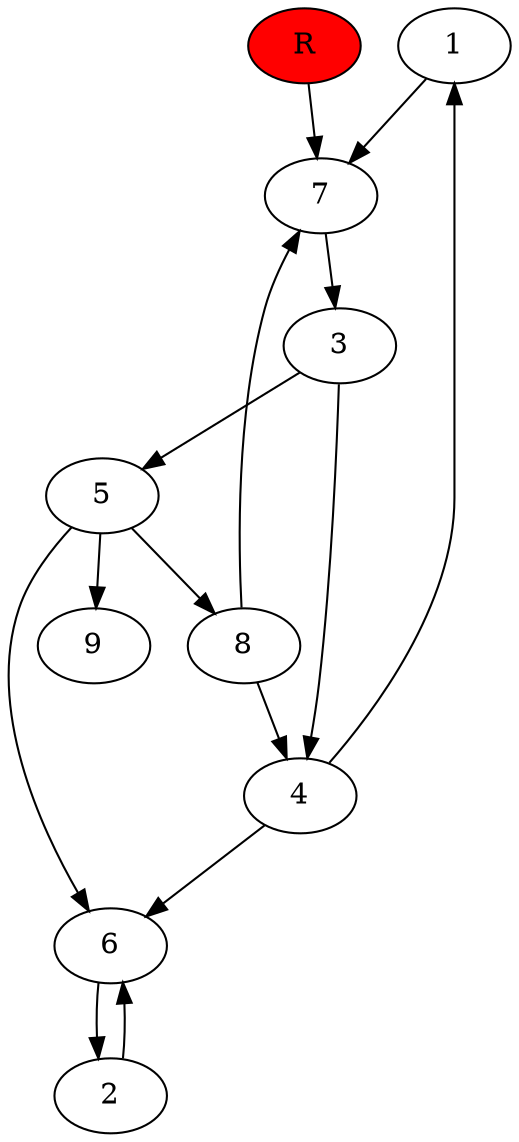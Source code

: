 digraph prb19755 {
	1
	2
	3
	4
	5
	6
	7
	8
	R [fillcolor="#ff0000" style=filled]
	1 -> 7
	2 -> 6
	3 -> 4
	3 -> 5
	4 -> 1
	4 -> 6
	5 -> 6
	5 -> 8
	5 -> 9
	6 -> 2
	7 -> 3
	8 -> 4
	8 -> 7
	R -> 7
}

